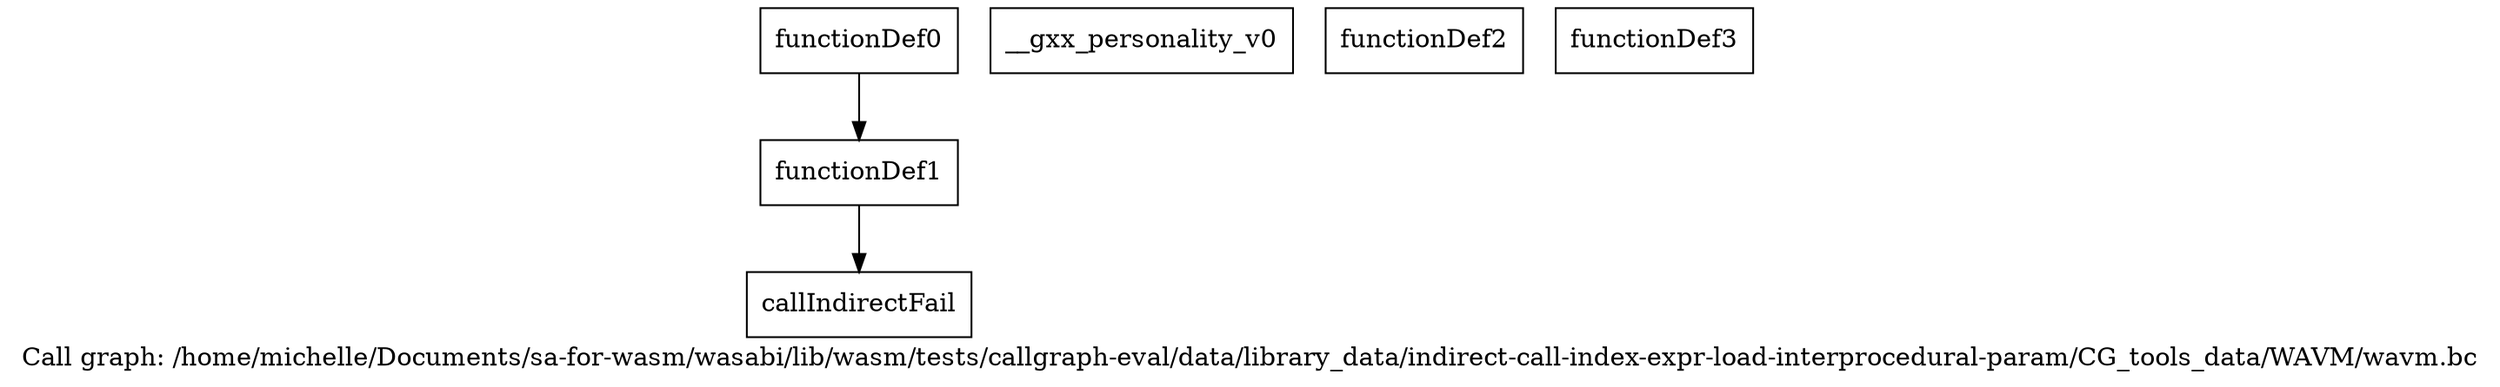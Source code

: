 digraph "Call graph: /home/michelle/Documents/sa-for-wasm/wasabi/lib/wasm/tests/callgraph-eval/data/library_data/indirect-call-index-expr-load-interprocedural-param/CG_tools_data/WAVM/wavm.bc" {
	label="Call graph: /home/michelle/Documents/sa-for-wasm/wasabi/lib/wasm/tests/callgraph-eval/data/library_data/indirect-call-index-expr-load-interprocedural-param/CG_tools_data/WAVM/wavm.bc";

	Node0x122b960 [shape=record,label="{callIndirectFail}"];
	Node0x1215960 [shape=record,label="{__gxx_personality_v0}"];
	Node0x122b860 [shape=record,label="{functionDef0}"];
	Node0x122b860 -> Node0x122b8e0;
	Node0x122b8e0 [shape=record,label="{functionDef1}"];
	Node0x122b8e0 -> Node0x122b960;
	Node0x122ba10 [shape=record,label="{functionDef2}"];
	Node0x122ba90 [shape=record,label="{functionDef3}"];
}
